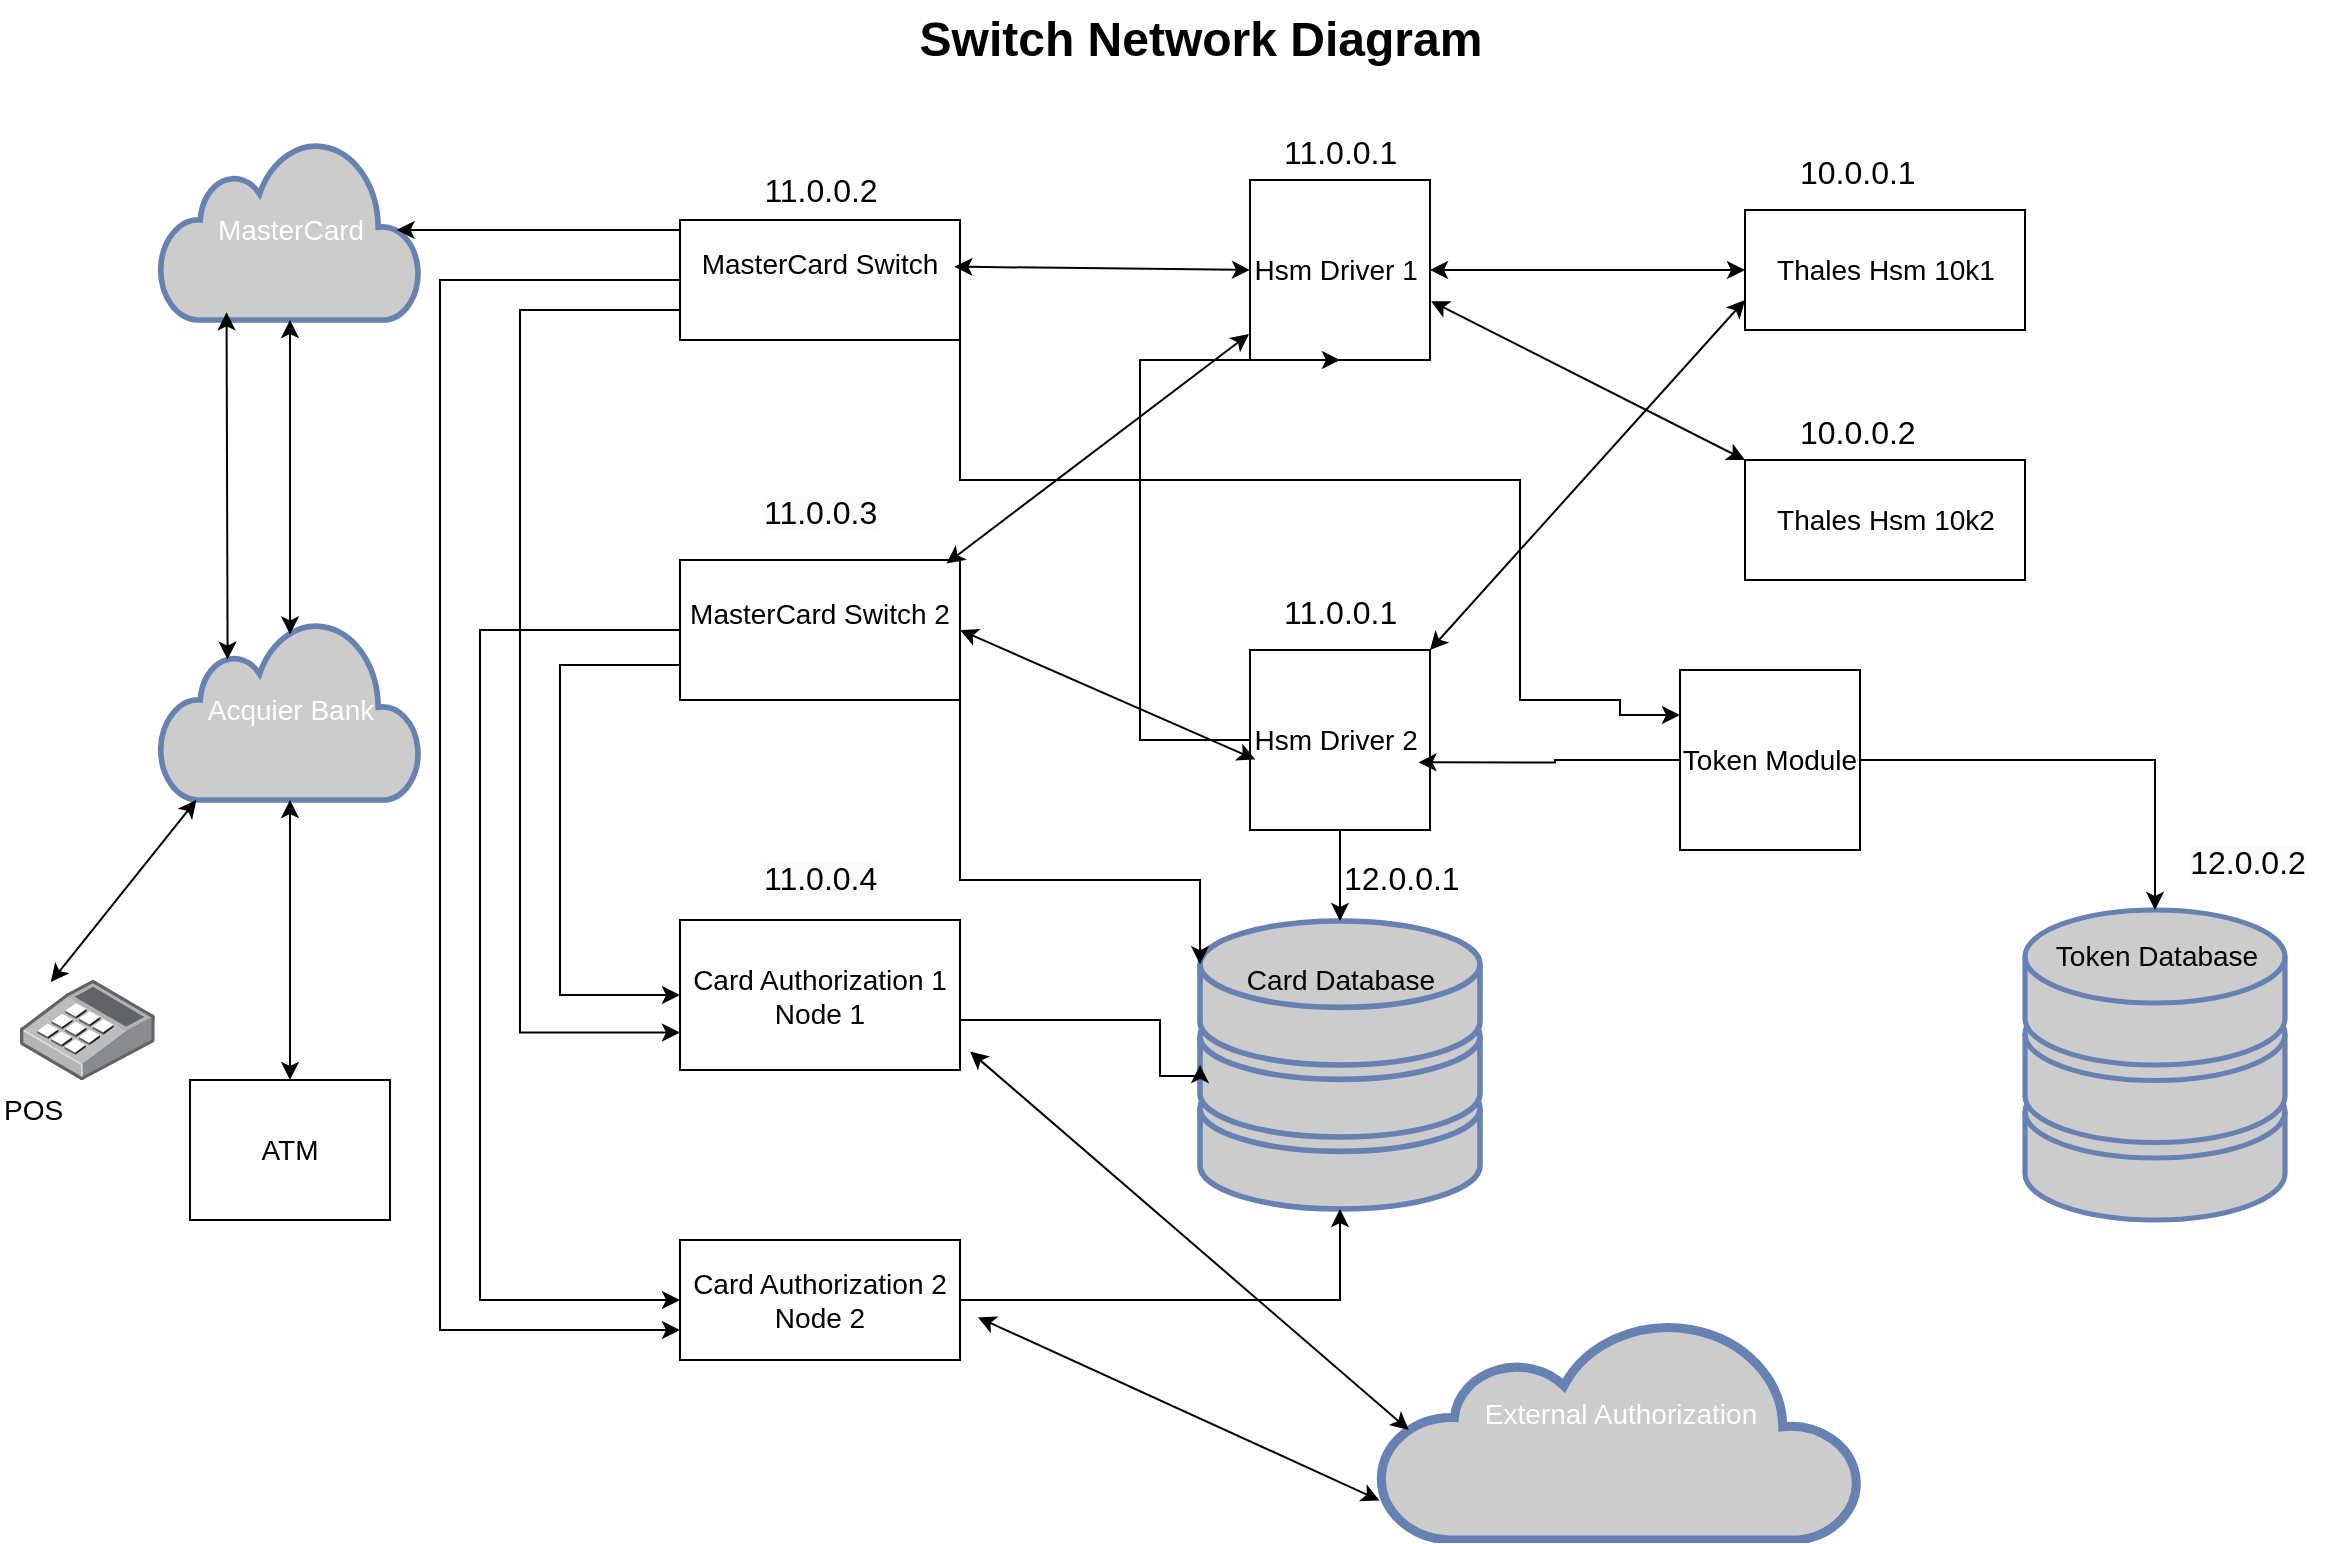 <mxfile version="24.1.0" type="device">
  <diagram name="Sayfa -1" id="P9lipU5ZDzwzDeAKVpZm">
    <mxGraphModel dx="1706" dy="946" grid="1" gridSize="10" guides="1" tooltips="1" connect="1" arrows="1" fold="1" page="1" pageScale="1" pageWidth="1169" pageHeight="1654" math="0" shadow="0">
      <root>
        <mxCell id="0" />
        <mxCell id="1" parent="0" />
        <mxCell id="kP2LNIARqs1eED2hZesb-1" value="&lt;font style=&quot;font-size: 14px;&quot;&gt;MasterCard&lt;/font&gt;" style="html=1;outlineConnect=0;fillColor=#CCCCCC;strokeColor=#6881B3;gradientColor=none;gradientDirection=north;strokeWidth=2;shape=mxgraph.networks.cloud;fontColor=#ffffff;verticalAlign=middle;" parent="1" vertex="1">
          <mxGeometry x="80" y="80" width="130" height="90" as="geometry" />
        </mxCell>
        <mxCell id="kP2LNIARqs1eED2hZesb-2" value="&lt;font style=&quot;font-size: 14px;&quot;&gt;Acquier Bank&lt;/font&gt;" style="html=1;outlineConnect=0;fillColor=#CCCCCC;strokeColor=#6881B3;gradientColor=none;gradientDirection=north;strokeWidth=2;shape=mxgraph.networks.cloud;fontColor=#ffffff;verticalAlign=middle;" parent="1" vertex="1">
          <mxGeometry x="80" y="320" width="130" height="90" as="geometry" />
        </mxCell>
        <mxCell id="kP2LNIARqs1eED2hZesb-5" value="" style="endArrow=classic;startArrow=classic;html=1;rounded=0;entryX=0.5;entryY=1;entryDx=0;entryDy=0;entryPerimeter=0;exitX=0.5;exitY=0.08;exitDx=0;exitDy=0;exitPerimeter=0;" parent="1" source="kP2LNIARqs1eED2hZesb-2" target="kP2LNIARqs1eED2hZesb-1" edge="1">
          <mxGeometry width="50" height="50" relative="1" as="geometry">
            <mxPoint x="150" y="320" as="sourcePoint" />
            <mxPoint x="150" y="170" as="targetPoint" />
          </mxGeometry>
        </mxCell>
        <mxCell id="kP2LNIARqs1eED2hZesb-6" value="" style="endArrow=classic;startArrow=classic;html=1;rounded=0;exitX=0.26;exitY=0.22;exitDx=0;exitDy=0;exitPerimeter=0;entryX=0.256;entryY=0.957;entryDx=0;entryDy=0;entryPerimeter=0;" parent="1" source="kP2LNIARqs1eED2hZesb-2" target="kP2LNIARqs1eED2hZesb-1" edge="1">
          <mxGeometry width="50" height="50" relative="1" as="geometry">
            <mxPoint x="100" y="310" as="sourcePoint" />
            <mxPoint x="100" y="210" as="targetPoint" />
          </mxGeometry>
        </mxCell>
        <mxCell id="kP2LNIARqs1eED2hZesb-10" value="" style="endArrow=classic;startArrow=classic;html=1;rounded=0;entryX=0.5;entryY=1;entryDx=0;entryDy=0;entryPerimeter=0;exitX=0.5;exitY=0;exitDx=0;exitDy=0;" parent="1" source="kP2LNIARqs1eED2hZesb-96" target="kP2LNIARqs1eED2hZesb-2" edge="1">
          <mxGeometry width="50" height="50" relative="1" as="geometry">
            <mxPoint x="145" y="550.0" as="sourcePoint" />
            <mxPoint x="144.5" y="410" as="targetPoint" />
          </mxGeometry>
        </mxCell>
        <mxCell id="kP2LNIARqs1eED2hZesb-11" value="" style="endArrow=classic;startArrow=classic;html=1;rounded=0;exitX=0.229;exitY=0.02;exitDx=0;exitDy=0;entryX=0.14;entryY=1;entryDx=0;entryDy=0;entryPerimeter=0;exitPerimeter=0;" parent="1" source="kP2LNIARqs1eED2hZesb-92" target="kP2LNIARqs1eED2hZesb-2" edge="1">
          <mxGeometry width="50" height="50" relative="1" as="geometry">
            <mxPoint x="27.5" y="480.0" as="sourcePoint" />
            <mxPoint x="90" y="410" as="targetPoint" />
            <Array as="points" />
          </mxGeometry>
        </mxCell>
        <mxCell id="kP2LNIARqs1eED2hZesb-15" value="&lt;div style=&quot;font-size: 16px;&quot;&gt;&lt;font color=&quot;#000000&quot;&gt;11.0.0.2&lt;/font&gt;&lt;/div&gt;" style="text;html=1;align=center;verticalAlign=middle;resizable=0;points=[];autosize=1;strokeColor=none;fillColor=none;fontSize=16;fontColor=#3370ff;" parent="1" vertex="1">
          <mxGeometry x="370" y="90" width="80" height="30" as="geometry" />
        </mxCell>
        <mxCell id="kP2LNIARqs1eED2hZesb-21" value="&lt;font style=&quot;font-size: 14px;&quot;&gt;Card Authorization 1 Node 1&lt;/font&gt;" style="rounded=0;whiteSpace=wrap;html=1;" parent="1" vertex="1">
          <mxGeometry x="340" y="470" width="140" height="75" as="geometry" />
        </mxCell>
        <mxCell id="kP2LNIARqs1eED2hZesb-22" value="&lt;font style=&quot;font-size: 14px;&quot;&gt;Card Authorization 2 Node 2&lt;/font&gt;" style="rounded=0;whiteSpace=wrap;html=1;" parent="1" vertex="1">
          <mxGeometry x="340" y="630" width="140" height="60" as="geometry" />
        </mxCell>
        <mxCell id="kP2LNIARqs1eED2hZesb-31" value="&lt;font style=&quot;font-size: 14px;&quot;&gt;Hsm Driver 1&amp;nbsp;&lt;/font&gt;" style="rounded=0;whiteSpace=wrap;html=1;" parent="1" vertex="1">
          <mxGeometry x="625" y="100" width="90" height="90" as="geometry" />
        </mxCell>
        <mxCell id="l79eTYfMoInAxwR3opUY-2" style="edgeStyle=orthogonalEdgeStyle;rounded=0;orthogonalLoop=1;jettySize=auto;html=1;entryX=0.5;entryY=1;entryDx=0;entryDy=0;" edge="1" parent="1" source="kP2LNIARqs1eED2hZesb-32" target="kP2LNIARqs1eED2hZesb-31">
          <mxGeometry relative="1" as="geometry">
            <mxPoint x="620" y="220" as="targetPoint" />
            <Array as="points">
              <mxPoint x="570" y="380" />
              <mxPoint x="570" y="190" />
            </Array>
          </mxGeometry>
        </mxCell>
        <mxCell id="kP2LNIARqs1eED2hZesb-32" value="&lt;font style=&quot;font-size: 14px;&quot;&gt;Hsm Driver 2&amp;nbsp;&lt;/font&gt;" style="rounded=0;whiteSpace=wrap;html=1;" parent="1" vertex="1">
          <mxGeometry x="625" y="335" width="90" height="90" as="geometry" />
        </mxCell>
        <mxCell id="kP2LNIARqs1eED2hZesb-34" value="&lt;div style=&quot;text-align: center;&quot;&gt;&lt;span style=&quot;font-size: 16px; text-wrap: nowrap;&quot;&gt;11.0.0.1&lt;/span&gt;&lt;/div&gt;&lt;div style=&quot;text-align: center;&quot;&gt;&lt;span style=&quot;color: rgb(51, 112, 255); font-family: Helvetica; font-size: 16px; font-style: normal; font-variant-ligatures: normal; font-variant-caps: normal; font-weight: 400; letter-spacing: normal; orphans: 2; text-indent: 0px; text-transform: none; widows: 2; word-spacing: 0px; -webkit-text-stroke-width: 0px; white-space: nowrap; background-color: rgb(251, 251, 251); text-decoration-thickness: initial; text-decoration-style: initial; text-decoration-color: initial; float: none; display: inline !important;&quot;&gt;&lt;br&gt;&lt;/span&gt;&lt;/div&gt;" style="text;whiteSpace=wrap;html=1;" parent="1" vertex="1">
          <mxGeometry x="640" y="70" width="90" height="40" as="geometry" />
        </mxCell>
        <mxCell id="kP2LNIARqs1eED2hZesb-35" value="&lt;span style=&quot;font-family: Helvetica; font-size: 16px; font-style: normal; font-variant-ligatures: normal; font-variant-caps: normal; font-weight: 400; letter-spacing: normal; orphans: 2; text-align: center; text-indent: 0px; text-transform: none; widows: 2; word-spacing: 0px; -webkit-text-stroke-width: 0px; white-space: nowrap; background-color: rgb(251, 251, 251); text-decoration-thickness: initial; text-decoration-style: initial; text-decoration-color: initial; float: none; display: inline !important;&quot;&gt;11.0.0.3&lt;/span&gt;" style="text;whiteSpace=wrap;html=1;" parent="1" vertex="1">
          <mxGeometry x="380" y="250" width="90" height="40" as="geometry" />
        </mxCell>
        <mxCell id="kP2LNIARqs1eED2hZesb-36" value="" style="fontColor=#0066CC;verticalAlign=top;verticalLabelPosition=bottom;labelPosition=center;align=center;html=1;outlineConnect=0;fillColor=#CCCCCC;strokeColor=#6881B3;gradientColor=none;gradientDirection=north;strokeWidth=2;shape=mxgraph.networks.storage;" parent="1" vertex="1">
          <mxGeometry x="600" y="470.5" width="140" height="144" as="geometry" />
        </mxCell>
        <mxCell id="fi_tDTi4I4UgMJIOH_Q9-8" style="edgeStyle=orthogonalEdgeStyle;rounded=0;orthogonalLoop=1;jettySize=auto;html=1;exitX=0;exitY=0.5;exitDx=0;exitDy=0;entryX=0;entryY=0.75;entryDx=0;entryDy=0;" parent="1" source="kP2LNIARqs1eED2hZesb-38" target="kP2LNIARqs1eED2hZesb-22" edge="1">
          <mxGeometry relative="1" as="geometry">
            <Array as="points">
              <mxPoint x="220" y="150" />
              <mxPoint x="220" y="675" />
            </Array>
          </mxGeometry>
        </mxCell>
        <mxCell id="fi_tDTi4I4UgMJIOH_Q9-10" style="edgeStyle=orthogonalEdgeStyle;rounded=0;orthogonalLoop=1;jettySize=auto;html=1;exitX=0;exitY=0.75;exitDx=0;exitDy=0;entryX=0;entryY=0.75;entryDx=0;entryDy=0;" parent="1" source="kP2LNIARqs1eED2hZesb-38" target="kP2LNIARqs1eED2hZesb-21" edge="1">
          <mxGeometry relative="1" as="geometry">
            <Array as="points">
              <mxPoint x="260" y="165" />
              <mxPoint x="260" y="526" />
            </Array>
          </mxGeometry>
        </mxCell>
        <mxCell id="h-e5Dq-OJheFKzaR_dxj-3" style="edgeStyle=orthogonalEdgeStyle;rounded=0;orthogonalLoop=1;jettySize=auto;html=1;exitX=1;exitY=0.5;exitDx=0;exitDy=0;entryX=0;entryY=0.25;entryDx=0;entryDy=0;" parent="1" source="kP2LNIARqs1eED2hZesb-38" target="h-e5Dq-OJheFKzaR_dxj-2" edge="1">
          <mxGeometry relative="1" as="geometry">
            <Array as="points">
              <mxPoint x="480" y="250" />
              <mxPoint x="760" y="250" />
              <mxPoint x="760" y="360" />
              <mxPoint x="810" y="360" />
              <mxPoint x="810" y="368" />
            </Array>
          </mxGeometry>
        </mxCell>
        <mxCell id="kP2LNIARqs1eED2hZesb-38" value="&lt;font style=&quot;font-size: 14px;&quot;&gt;MasterCard Switch&lt;/font&gt;&lt;div style=&quot;font-size: 14px;&quot;&gt;&lt;br style=&quot;color: rgb(51, 112, 255); text-wrap: nowrap;&quot;&gt;&lt;/div&gt;" style="rounded=0;whiteSpace=wrap;html=1;align=center;" parent="1" vertex="1">
          <mxGeometry x="340" y="120" width="140" height="60" as="geometry" />
        </mxCell>
        <mxCell id="fi_tDTi4I4UgMJIOH_Q9-9" style="edgeStyle=orthogonalEdgeStyle;rounded=0;orthogonalLoop=1;jettySize=auto;html=1;exitX=0;exitY=0.5;exitDx=0;exitDy=0;entryX=0;entryY=0.5;entryDx=0;entryDy=0;" parent="1" source="kP2LNIARqs1eED2hZesb-39" target="kP2LNIARqs1eED2hZesb-22" edge="1">
          <mxGeometry relative="1" as="geometry">
            <Array as="points">
              <mxPoint x="240" y="325" />
              <mxPoint x="240" y="660" />
            </Array>
          </mxGeometry>
        </mxCell>
        <mxCell id="fi_tDTi4I4UgMJIOH_Q9-11" style="edgeStyle=orthogonalEdgeStyle;rounded=0;orthogonalLoop=1;jettySize=auto;html=1;exitX=0;exitY=0.75;exitDx=0;exitDy=0;entryX=0;entryY=0.5;entryDx=0;entryDy=0;" parent="1" source="kP2LNIARqs1eED2hZesb-39" target="kP2LNIARqs1eED2hZesb-21" edge="1">
          <mxGeometry relative="1" as="geometry">
            <Array as="points">
              <mxPoint x="280" y="343" />
              <mxPoint x="280" y="508" />
            </Array>
          </mxGeometry>
        </mxCell>
        <mxCell id="kP2LNIARqs1eED2hZesb-39" value="&lt;font style=&quot;font-size: 14px;&quot;&gt;MasterCard Switch 2&lt;/font&gt;&lt;div style=&quot;font-size: 14px;&quot;&gt;&lt;br style=&quot;color: rgb(51, 112, 255); text-wrap: nowrap;&quot;&gt;&lt;/div&gt;" style="rounded=0;whiteSpace=wrap;html=1;align=center;" parent="1" vertex="1">
          <mxGeometry x="340" y="290" width="140" height="70" as="geometry" />
        </mxCell>
        <mxCell id="kP2LNIARqs1eED2hZesb-40" value="" style="endArrow=classic;startArrow=classic;html=1;rounded=0;exitX=0;exitY=0.5;exitDx=0;exitDy=0;entryX=0.98;entryY=0.389;entryDx=0;entryDy=0;entryPerimeter=0;" parent="1" source="kP2LNIARqs1eED2hZesb-31" target="kP2LNIARqs1eED2hZesb-38" edge="1">
          <mxGeometry width="50" height="50" relative="1" as="geometry">
            <mxPoint x="580" y="160" as="sourcePoint" />
            <mxPoint x="480" y="145" as="targetPoint" />
          </mxGeometry>
        </mxCell>
        <mxCell id="kP2LNIARqs1eED2hZesb-41" value="&lt;font style=&quot;font-size: 14px;&quot;&gt;External Authorization&lt;/font&gt;&lt;div&gt;&lt;font style=&quot;font-size: 14px;&quot;&gt;&lt;br&gt;&lt;/font&gt;&lt;/div&gt;" style="html=1;outlineConnect=0;fillColor=#CCCCCC;strokeColor=#6881B3;gradientColor=none;gradientDirection=north;strokeWidth=2;shape=mxgraph.networks.cloud;fontColor=#ffffff;verticalAlign=middle;" parent="1" vertex="1">
          <mxGeometry x="690" y="670" width="240" height="110" as="geometry" />
        </mxCell>
        <mxCell id="kP2LNIARqs1eED2hZesb-42" value="" style="endArrow=classic;startArrow=classic;html=1;rounded=0;exitX=-0.001;exitY=0.82;exitDx=0;exitDy=0;exitPerimeter=0;entryX=1.064;entryY=0.644;entryDx=0;entryDy=0;entryPerimeter=0;" parent="1" source="kP2LNIARqs1eED2hZesb-41" target="kP2LNIARqs1eED2hZesb-22" edge="1">
          <mxGeometry width="50" height="50" relative="1" as="geometry">
            <mxPoint x="720" y="660" as="sourcePoint" />
            <mxPoint x="480" y="660" as="targetPoint" />
          </mxGeometry>
        </mxCell>
        <mxCell id="kP2LNIARqs1eED2hZesb-48" value="" style="endArrow=classic;startArrow=classic;html=1;rounded=0;entryX=1.036;entryY=0.877;entryDx=0;entryDy=0;entryPerimeter=0;exitX=0.06;exitY=0.5;exitDx=0;exitDy=0;exitPerimeter=0;" parent="1" source="kP2LNIARqs1eED2hZesb-41" target="kP2LNIARqs1eED2hZesb-21" edge="1">
          <mxGeometry width="50" height="50" relative="1" as="geometry">
            <mxPoint x="750" y="580" as="sourcePoint" />
            <mxPoint x="480" y="470" as="targetPoint" />
          </mxGeometry>
        </mxCell>
        <mxCell id="kP2LNIARqs1eED2hZesb-52" value="" style="endArrow=classic;startArrow=classic;html=1;rounded=0;exitX=0.03;exitY=0.608;exitDx=0;exitDy=0;exitPerimeter=0;entryX=1;entryY=0.5;entryDx=0;entryDy=0;" parent="1" source="kP2LNIARqs1eED2hZesb-32" target="kP2LNIARqs1eED2hZesb-39" edge="1">
          <mxGeometry width="50" height="50" relative="1" as="geometry">
            <mxPoint x="595" y="294.41" as="sourcePoint" />
            <mxPoint x="510" y="320" as="targetPoint" />
          </mxGeometry>
        </mxCell>
        <mxCell id="kP2LNIARqs1eED2hZesb-53" value="" style="endArrow=classic;startArrow=classic;html=1;rounded=0;exitX=0.952;exitY=0.025;exitDx=0;exitDy=0;entryX=-0.005;entryY=0.856;entryDx=0;entryDy=0;entryPerimeter=0;exitPerimeter=0;" parent="1" source="kP2LNIARqs1eED2hZesb-39" target="kP2LNIARqs1eED2hZesb-31" edge="1">
          <mxGeometry width="50" height="50" relative="1" as="geometry">
            <mxPoint x="480" y="275" as="sourcePoint" />
            <mxPoint x="550" y="205" as="targetPoint" />
            <Array as="points" />
          </mxGeometry>
        </mxCell>
        <mxCell id="kP2LNIARqs1eED2hZesb-61" value="&lt;div style=&quot;font-size: 14px;&quot;&gt;Thales Hsm 10k1&lt;/div&gt;" style="rounded=0;whiteSpace=wrap;html=1;align=center;" parent="1" vertex="1">
          <mxGeometry x="872.5" y="115" width="140" height="60" as="geometry" />
        </mxCell>
        <mxCell id="kP2LNIARqs1eED2hZesb-69" value="&lt;div style=&quot;text-align: center;&quot;&gt;&lt;span style=&quot;font-size: 16px; text-wrap: nowrap;&quot;&gt;10.0.0.1&lt;/span&gt;&lt;/div&gt;&lt;div style=&quot;text-align: center;&quot;&gt;&lt;span style=&quot;color: rgb(51, 112, 255); font-family: Helvetica; font-size: 16px; font-style: normal; font-variant-ligatures: normal; font-variant-caps: normal; font-weight: 400; letter-spacing: normal; orphans: 2; text-indent: 0px; text-transform: none; widows: 2; word-spacing: 0px; -webkit-text-stroke-width: 0px; white-space: nowrap; background-color: rgb(251, 251, 251); text-decoration-thickness: initial; text-decoration-style: initial; text-decoration-color: initial; float: none; display: inline !important;&quot;&gt;&lt;br&gt;&lt;/span&gt;&lt;/div&gt;" style="text;whiteSpace=wrap;html=1;" parent="1" vertex="1">
          <mxGeometry x="897.5" y="80" width="90" height="40" as="geometry" />
        </mxCell>
        <mxCell id="kP2LNIARqs1eED2hZesb-70" value="&lt;div style=&quot;font-size: 14px;&quot;&gt;Thales Hsm 10k2&lt;/div&gt;" style="rounded=0;whiteSpace=wrap;html=1;align=center;" parent="1" vertex="1">
          <mxGeometry x="872.5" y="240" width="140" height="60" as="geometry" />
        </mxCell>
        <mxCell id="kP2LNIARqs1eED2hZesb-71" value="" style="endArrow=classic;startArrow=classic;html=1;rounded=0;exitX=0;exitY=0.5;exitDx=0;exitDy=0;entryX=1;entryY=0.5;entryDx=0;entryDy=0;" parent="1" source="kP2LNIARqs1eED2hZesb-61" target="kP2LNIARqs1eED2hZesb-31" edge="1">
          <mxGeometry width="50" height="50" relative="1" as="geometry">
            <mxPoint x="813" y="145" as="sourcePoint" />
            <mxPoint x="730" y="143" as="targetPoint" />
          </mxGeometry>
        </mxCell>
        <mxCell id="kP2LNIARqs1eED2hZesb-72" value="" style="endArrow=classic;startArrow=classic;html=1;rounded=0;exitX=0;exitY=0;exitDx=0;exitDy=0;entryX=1.006;entryY=0.673;entryDx=0;entryDy=0;entryPerimeter=0;" parent="1" source="kP2LNIARqs1eED2hZesb-70" target="kP2LNIARqs1eED2hZesb-31" edge="1">
          <mxGeometry width="50" height="50" relative="1" as="geometry">
            <mxPoint x="830" y="170" as="sourcePoint" />
            <mxPoint x="690" y="170" as="targetPoint" />
          </mxGeometry>
        </mxCell>
        <mxCell id="kP2LNIARqs1eED2hZesb-73" value="" style="endArrow=classic;startArrow=classic;html=1;rounded=0;exitX=0;exitY=0.75;exitDx=0;exitDy=0;entryX=1;entryY=0;entryDx=0;entryDy=0;" parent="1" source="kP2LNIARqs1eED2hZesb-61" target="kP2LNIARqs1eED2hZesb-32" edge="1">
          <mxGeometry width="50" height="50" relative="1" as="geometry">
            <mxPoint x="829" y="330" as="sourcePoint" />
            <mxPoint x="690" y="251" as="targetPoint" />
          </mxGeometry>
        </mxCell>
        <mxCell id="kP2LNIARqs1eED2hZesb-74" value="&lt;div style=&quot;text-align: center;&quot;&gt;&lt;span style=&quot;font-size: 16px; text-wrap: nowrap;&quot;&gt;12.0.0.1&lt;/span&gt;&lt;/div&gt;&lt;div style=&quot;text-align: center;&quot;&gt;&lt;span style=&quot;color: rgb(51, 112, 255); font-family: Helvetica; font-size: 16px; font-style: normal; font-variant-ligatures: normal; font-variant-caps: normal; font-weight: 400; letter-spacing: normal; orphans: 2; text-indent: 0px; text-transform: none; widows: 2; word-spacing: 0px; -webkit-text-stroke-width: 0px; white-space: nowrap; background-color: rgb(251, 251, 251); text-decoration-thickness: initial; text-decoration-style: initial; text-decoration-color: initial; float: none; display: inline !important;&quot;&gt;&lt;br&gt;&lt;/span&gt;&lt;/div&gt;" style="text;whiteSpace=wrap;html=1;" parent="1" vertex="1">
          <mxGeometry x="670" y="432.5" width="90" height="40" as="geometry" />
        </mxCell>
        <mxCell id="kP2LNIARqs1eED2hZesb-75" value="" style="fontColor=#0066CC;verticalAlign=top;verticalLabelPosition=bottom;labelPosition=center;align=center;html=1;outlineConnect=0;fillColor=#CCCCCC;strokeColor=#6881B3;gradientColor=none;gradientDirection=north;strokeWidth=2;shape=mxgraph.networks.storage;" parent="1" vertex="1">
          <mxGeometry x="1012.5" y="465" width="130" height="155" as="geometry" />
        </mxCell>
        <mxCell id="kP2LNIARqs1eED2hZesb-77" value="&lt;span style=&quot;font-family: Helvetica; font-size: 16px; font-style: normal; font-variant-ligatures: normal; font-variant-caps: normal; font-weight: 400; letter-spacing: normal; orphans: 2; text-indent: 0px; text-transform: none; widows: 2; word-spacing: 0px; -webkit-text-stroke-width: 0px; white-space: nowrap; background-color: rgb(251, 251, 251); text-decoration-thickness: initial; text-decoration-style: initial; text-decoration-color: initial; float: none; display: inline !important;&quot;&gt;12.0.0.2&lt;/span&gt;" style="text;whiteSpace=wrap;html=1;align=center;" parent="1" vertex="1">
          <mxGeometry x="1079" y="425" width="90" height="40" as="geometry" />
        </mxCell>
        <mxCell id="kP2LNIARqs1eED2hZesb-92" value="" style="image;points=[];aspect=fixed;html=1;align=center;shadow=0;dashed=0;image=img/lib/allied_telesis/computer_and_terminals/POS_keypad.svg;" parent="1" vertex="1">
          <mxGeometry x="10" y="500" width="67.39" height="50" as="geometry" />
        </mxCell>
        <mxCell id="kP2LNIARqs1eED2hZesb-95" value="&lt;span style=&quot;font-size: 14px;&quot;&gt;POS&lt;/span&gt;" style="text;whiteSpace=wrap;html=1;" parent="1" vertex="1">
          <mxGeometry y="550" width="60" height="40" as="geometry" />
        </mxCell>
        <mxCell id="kP2LNIARqs1eED2hZesb-96" value="&lt;font style=&quot;font-size: 14px;&quot;&gt;ATM&lt;/font&gt;" style="rounded=0;whiteSpace=wrap;html=1;" parent="1" vertex="1">
          <mxGeometry x="95" y="550" width="100" height="70" as="geometry" />
        </mxCell>
        <mxCell id="kP2LNIARqs1eED2hZesb-97" value="&lt;span style=&quot;font-family: Helvetica; font-size: 16px; font-style: normal; font-variant-ligatures: normal; font-variant-caps: normal; font-weight: 400; letter-spacing: normal; orphans: 2; text-align: center; text-indent: 0px; text-transform: none; widows: 2; word-spacing: 0px; -webkit-text-stroke-width: 0px; white-space: nowrap; background-color: rgb(251, 251, 251); text-decoration-thickness: initial; text-decoration-style: initial; text-decoration-color: initial; float: none; display: inline !important;&quot;&gt;11.0.0.4&lt;/span&gt;" style="text;whiteSpace=wrap;html=1;" parent="1" vertex="1">
          <mxGeometry x="380" y="432.5" width="90" height="40" as="geometry" />
        </mxCell>
        <mxCell id="kP2LNIARqs1eED2hZesb-98" value="&lt;div style=&quot;text-align: center;&quot;&gt;&lt;span style=&quot;font-size: 16px; text-wrap: nowrap;&quot;&gt;11.0.0.1&lt;/span&gt;&lt;/div&gt;&lt;div style=&quot;text-align: center;&quot;&gt;&lt;span style=&quot;color: rgb(51, 112, 255); font-family: Helvetica; font-size: 16px; font-style: normal; font-variant-ligatures: normal; font-variant-caps: normal; font-weight: 400; letter-spacing: normal; orphans: 2; text-indent: 0px; text-transform: none; widows: 2; word-spacing: 0px; -webkit-text-stroke-width: 0px; white-space: nowrap; background-color: rgb(251, 251, 251); text-decoration-thickness: initial; text-decoration-style: initial; text-decoration-color: initial; float: none; display: inline !important;&quot;&gt;&lt;br&gt;&lt;/span&gt;&lt;/div&gt;" style="text;whiteSpace=wrap;html=1;" parent="1" vertex="1">
          <mxGeometry x="640" y="300" width="90" height="40" as="geometry" />
        </mxCell>
        <mxCell id="gqp5SHRF2VBlGf5a30nO-1" value="Switch Network Diagram" style="text;strokeColor=none;fillColor=none;html=1;fontSize=24;fontStyle=1;verticalAlign=middle;align=center;" parent="1" vertex="1">
          <mxGeometry x="550" y="10" width="100" height="40" as="geometry" />
        </mxCell>
        <mxCell id="fi_tDTi4I4UgMJIOH_Q9-4" value="&lt;font style=&quot;font-size: 14px;&quot;&gt;Card Database&lt;/font&gt;" style="text;html=1;align=center;verticalAlign=middle;resizable=0;points=[];autosize=1;strokeColor=none;fillColor=none;" parent="1" vertex="1">
          <mxGeometry x="610" y="485" width="120" height="30" as="geometry" />
        </mxCell>
        <mxCell id="fi_tDTi4I4UgMJIOH_Q9-5" value="&lt;font style=&quot;font-size: 14px;&quot;&gt;Token Database&lt;/font&gt;" style="text;html=1;align=center;verticalAlign=middle;resizable=0;points=[];autosize=1;strokeColor=none;fillColor=none;fontSize=14;" parent="1" vertex="1">
          <mxGeometry x="1017.5" y="472.5" width="120" height="30" as="geometry" />
        </mxCell>
        <mxCell id="fi_tDTi4I4UgMJIOH_Q9-12" style="edgeStyle=orthogonalEdgeStyle;rounded=0;orthogonalLoop=1;jettySize=auto;html=1;exitX=1;exitY=0.5;exitDx=0;exitDy=0;entryX=0.5;entryY=1;entryDx=0;entryDy=0;entryPerimeter=0;" parent="1" source="kP2LNIARqs1eED2hZesb-22" target="kP2LNIARqs1eED2hZesb-36" edge="1">
          <mxGeometry relative="1" as="geometry" />
        </mxCell>
        <mxCell id="fi_tDTi4I4UgMJIOH_Q9-13" style="edgeStyle=orthogonalEdgeStyle;rounded=0;orthogonalLoop=1;jettySize=auto;html=1;exitX=1;exitY=0.5;exitDx=0;exitDy=0;entryX=0;entryY=0.5;entryDx=0;entryDy=0;entryPerimeter=0;" parent="1" source="kP2LNIARqs1eED2hZesb-21" target="kP2LNIARqs1eED2hZesb-36" edge="1">
          <mxGeometry relative="1" as="geometry">
            <mxPoint x="570" y="548" as="targetPoint" />
            <Array as="points">
              <mxPoint x="480" y="520" />
              <mxPoint x="580" y="520" />
              <mxPoint x="580" y="548" />
            </Array>
          </mxGeometry>
        </mxCell>
        <mxCell id="fi_tDTi4I4UgMJIOH_Q9-14" style="edgeStyle=orthogonalEdgeStyle;rounded=0;orthogonalLoop=1;jettySize=auto;html=1;exitX=0.75;exitY=1;exitDx=0;exitDy=0;entryX=0;entryY=0.15;entryDx=0;entryDy=0;entryPerimeter=0;" parent="1" source="kP2LNIARqs1eED2hZesb-39" target="kP2LNIARqs1eED2hZesb-36" edge="1">
          <mxGeometry relative="1" as="geometry">
            <Array as="points">
              <mxPoint x="480" y="360" />
              <mxPoint x="480" y="450" />
              <mxPoint x="600" y="450" />
            </Array>
          </mxGeometry>
        </mxCell>
        <mxCell id="fi_tDTi4I4UgMJIOH_Q9-15" style="edgeStyle=orthogonalEdgeStyle;rounded=0;orthogonalLoop=1;jettySize=auto;html=1;exitX=0;exitY=0.25;exitDx=0;exitDy=0;entryX=0.91;entryY=0.5;entryDx=0;entryDy=0;entryPerimeter=0;" parent="1" source="kP2LNIARqs1eED2hZesb-38" target="kP2LNIARqs1eED2hZesb-1" edge="1">
          <mxGeometry relative="1" as="geometry">
            <Array as="points">
              <mxPoint x="340" y="125" />
            </Array>
          </mxGeometry>
        </mxCell>
        <mxCell id="h-e5Dq-OJheFKzaR_dxj-4" style="edgeStyle=orthogonalEdgeStyle;rounded=0;orthogonalLoop=1;jettySize=auto;html=1;exitX=1;exitY=0.5;exitDx=0;exitDy=0;entryX=0.5;entryY=0;entryDx=0;entryDy=0;entryPerimeter=0;" parent="1" source="h-e5Dq-OJheFKzaR_dxj-2" target="kP2LNIARqs1eED2hZesb-75" edge="1">
          <mxGeometry relative="1" as="geometry">
            <mxPoint x="970" y="490" as="targetPoint" />
          </mxGeometry>
        </mxCell>
        <mxCell id="h-e5Dq-OJheFKzaR_dxj-2" value="&lt;font style=&quot;font-size: 14px;&quot;&gt;Token Module&lt;/font&gt;" style="rounded=0;whiteSpace=wrap;html=1;" parent="1" vertex="1">
          <mxGeometry x="840" y="345" width="90" height="90" as="geometry" />
        </mxCell>
        <mxCell id="h-e5Dq-OJheFKzaR_dxj-5" style="edgeStyle=orthogonalEdgeStyle;rounded=0;orthogonalLoop=1;jettySize=auto;html=1;exitX=0.5;exitY=1;exitDx=0;exitDy=0;entryX=0.5;entryY=0;entryDx=0;entryDy=0;entryPerimeter=0;" parent="1" source="kP2LNIARqs1eED2hZesb-32" target="kP2LNIARqs1eED2hZesb-36" edge="1">
          <mxGeometry relative="1" as="geometry">
            <Array as="points">
              <mxPoint x="670" y="425" />
            </Array>
          </mxGeometry>
        </mxCell>
        <mxCell id="fAh2Kn4cAt1NxCfHzYwC-1" value="&lt;div style=&quot;text-align: center;&quot;&gt;&lt;span style=&quot;font-size: 16px; text-wrap: nowrap;&quot;&gt;10.0.0.2&lt;/span&gt;&lt;/div&gt;" style="text;whiteSpace=wrap;html=1;" parent="1" vertex="1">
          <mxGeometry x="897.5" y="210" width="90" height="40" as="geometry" />
        </mxCell>
        <mxCell id="l79eTYfMoInAxwR3opUY-1" style="edgeStyle=orthogonalEdgeStyle;rounded=0;orthogonalLoop=1;jettySize=auto;html=1;entryX=0.936;entryY=0.624;entryDx=0;entryDy=0;entryPerimeter=0;" edge="1" parent="1" source="h-e5Dq-OJheFKzaR_dxj-2" target="kP2LNIARqs1eED2hZesb-32">
          <mxGeometry relative="1" as="geometry" />
        </mxCell>
      </root>
    </mxGraphModel>
  </diagram>
</mxfile>
